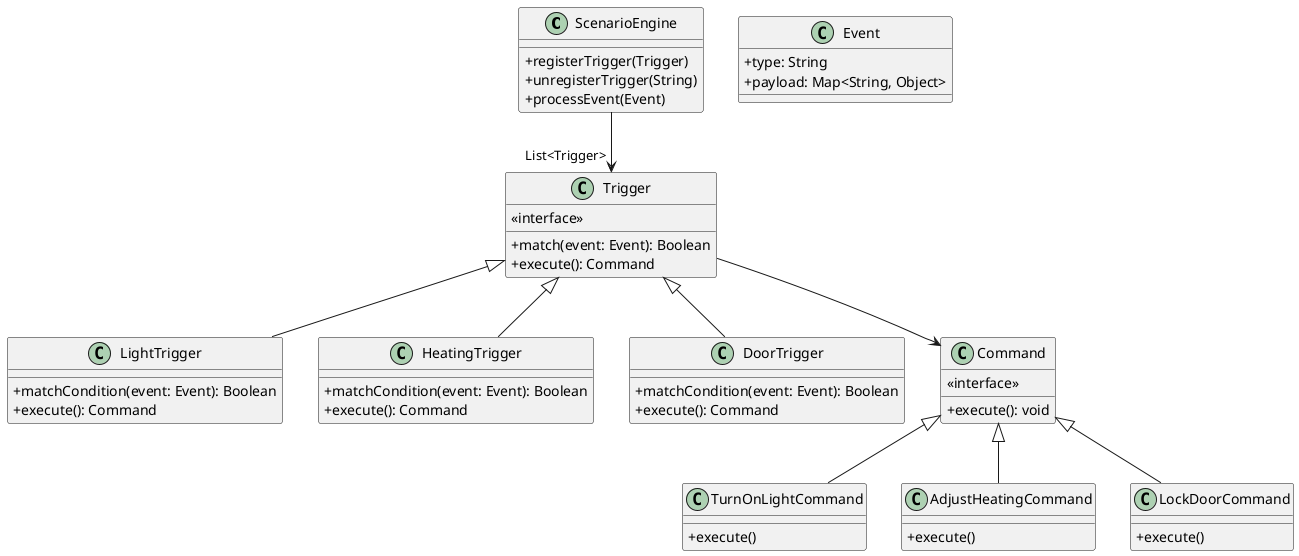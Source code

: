@startuml
skinparam classAttributeIconSize 0

class ScenarioEngine {
  +registerTrigger(Trigger)
  +unregisterTrigger(String)
  +processEvent(Event)
}

class Trigger {
  <<interface>>
  +match(event: Event): Boolean
  +execute(): Command
}

class LightTrigger {
  +matchCondition(event: Event): Boolean
  +execute(): Command
}

class HeatingTrigger {
  +matchCondition(event: Event): Boolean
  +execute(): Command
}

class DoorTrigger {
  +matchCondition(event: Event): Boolean
  +execute(): Command
}

class Command {
  <<interface>>
  +execute(): void
}

class TurnOnLightCommand {
  +execute()
}

class AdjustHeatingCommand {
  +execute()
}

class LockDoorCommand {
  +execute()
}

class Event {
  +type: String
  +payload: Map<String, Object>
}

ScenarioEngine --> "List<Trigger>" Trigger
Trigger <|-- LightTrigger
Trigger <|-- HeatingTrigger
Trigger <|-- DoorTrigger

Trigger --> Command
Command <|-- TurnOnLightCommand
Command <|-- AdjustHeatingCommand
Command <|-- LockDoorCommand
@enduml
